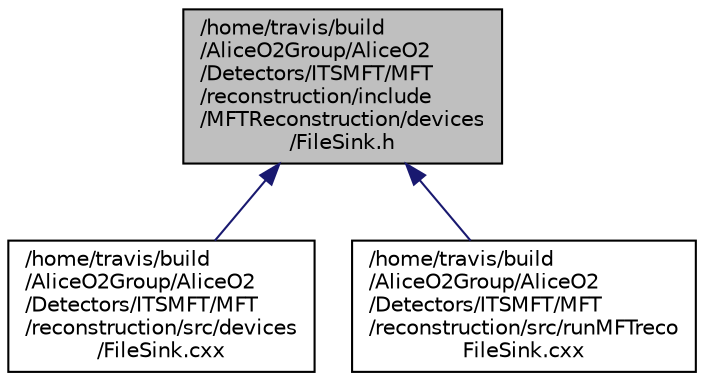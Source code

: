 digraph "/home/travis/build/AliceO2Group/AliceO2/Detectors/ITSMFT/MFT/reconstruction/include/MFTReconstruction/devices/FileSink.h"
{
 // INTERACTIVE_SVG=YES
  bgcolor="transparent";
  edge [fontname="Helvetica",fontsize="10",labelfontname="Helvetica",labelfontsize="10"];
  node [fontname="Helvetica",fontsize="10",shape=record];
  Node1 [label="/home/travis/build\l/AliceO2Group/AliceO2\l/Detectors/ITSMFT/MFT\l/reconstruction/include\l/MFTReconstruction/devices\l/FileSink.h",height=0.2,width=0.4,color="black", fillcolor="grey75", style="filled" fontcolor="black"];
  Node1 -> Node2 [dir="back",color="midnightblue",fontsize="10",style="solid",fontname="Helvetica"];
  Node2 [label="/home/travis/build\l/AliceO2Group/AliceO2\l/Detectors/ITSMFT/MFT\l/reconstruction/src/devices\l/FileSink.cxx",height=0.2,width=0.4,color="black",URL="$d0/d3d/FileSink_8cxx.html"];
  Node1 -> Node3 [dir="back",color="midnightblue",fontsize="10",style="solid",fontname="Helvetica"];
  Node3 [label="/home/travis/build\l/AliceO2Group/AliceO2\l/Detectors/ITSMFT/MFT\l/reconstruction/src/runMFTreco\lFileSink.cxx",height=0.2,width=0.4,color="black",URL="$d4/db4/runMFTrecoFileSink_8cxx.html"];
}
